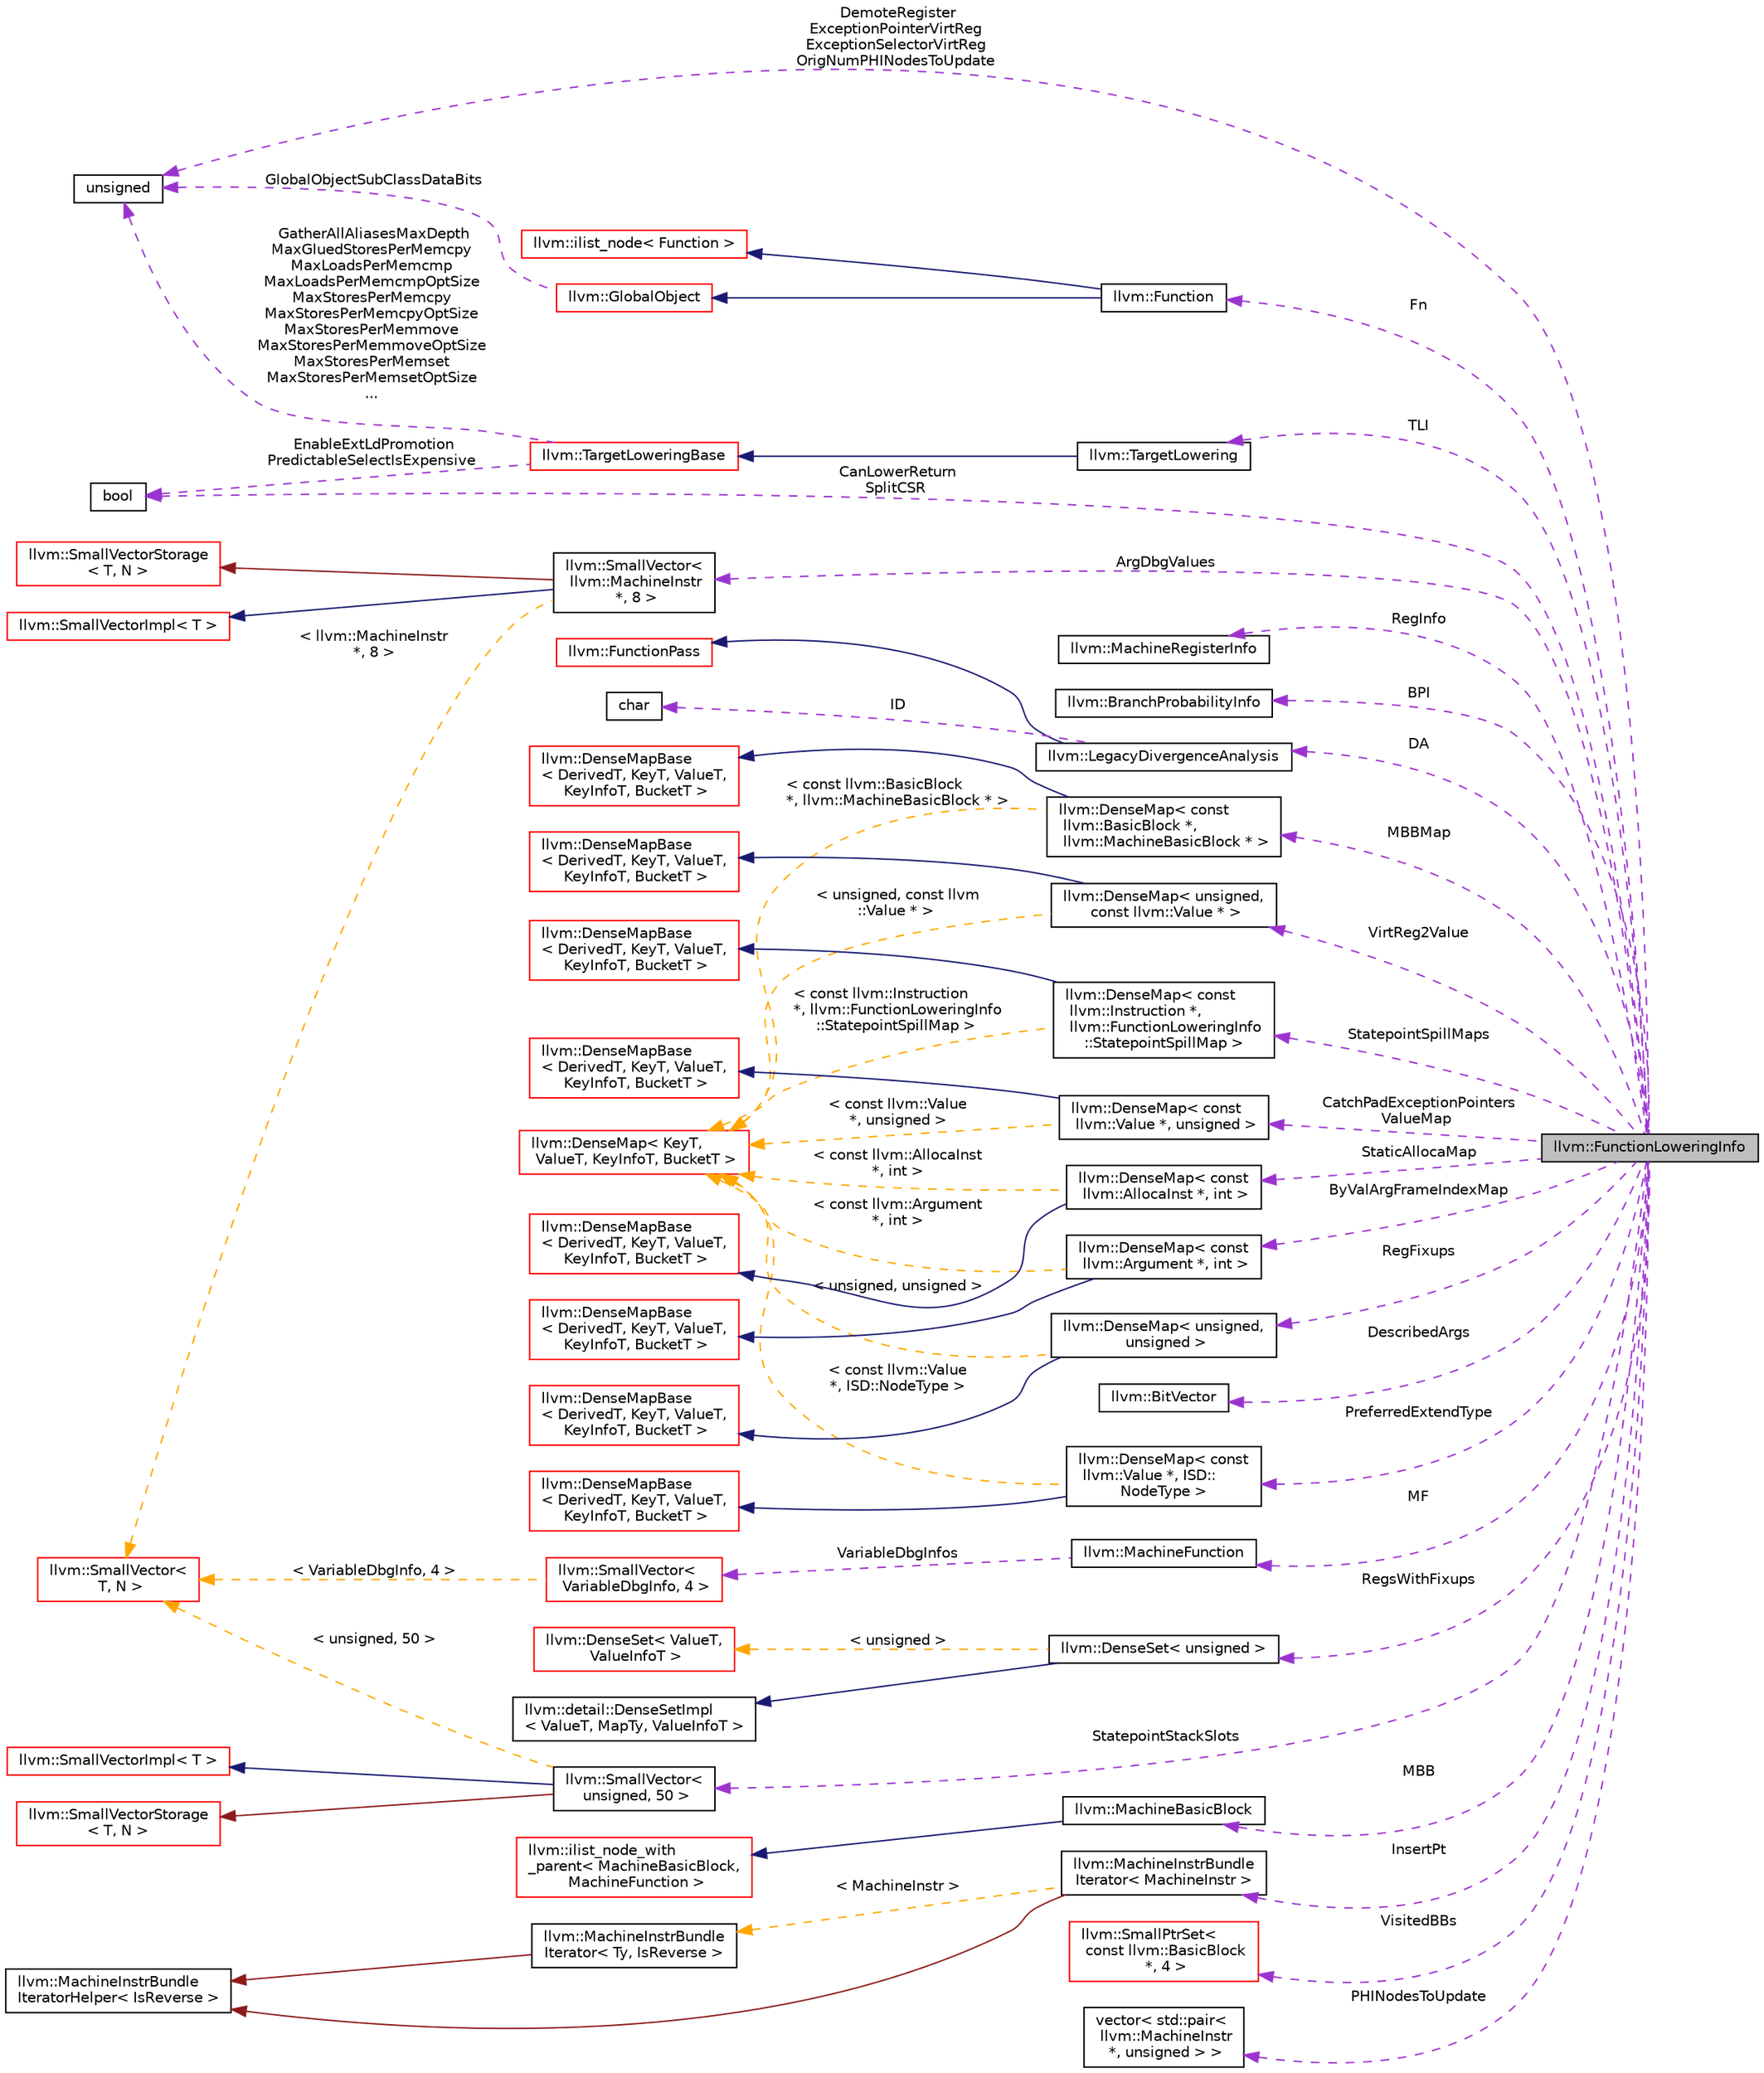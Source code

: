 digraph "llvm::FunctionLoweringInfo"
{
 // LATEX_PDF_SIZE
  bgcolor="transparent";
  edge [fontname="Helvetica",fontsize="10",labelfontname="Helvetica",labelfontsize="10"];
  node [fontname="Helvetica",fontsize="10",shape="box"];
  rankdir="LR";
  Node1 [label="llvm::FunctionLoweringInfo",height=0.2,width=0.4,color="black", fillcolor="grey75", style="filled", fontcolor="black",tooltip="FunctionLoweringInfo - This contains information that is global to a function that is used when lower..."];
  Node2 -> Node1 [dir="back",color="darkorchid3",fontsize="10",style="dashed",label=" Fn" ,fontname="Helvetica"];
  Node2 [label="llvm::Function",height=0.2,width=0.4,color="black",URL="$classllvm_1_1Function.html",tooltip=" "];
  Node3 -> Node2 [dir="back",color="midnightblue",fontsize="10",style="solid",fontname="Helvetica"];
  Node3 [label="llvm::GlobalObject",height=0.2,width=0.4,color="red",URL="$classllvm_1_1GlobalObject.html",tooltip=" "];
  Node8 -> Node3 [dir="back",color="darkorchid3",fontsize="10",style="dashed",label=" GlobalObjectSubClassDataBits" ,fontname="Helvetica"];
  Node8 [label="unsigned",height=0.2,width=0.4,color="black",URL="$classunsigned.html",tooltip=" "];
  Node13 -> Node2 [dir="back",color="midnightblue",fontsize="10",style="solid",fontname="Helvetica"];
  Node13 [label="llvm::ilist_node\< Function \>",height=0.2,width=0.4,color="red",URL="$classllvm_1_1ilist__node.html",tooltip=" "];
  Node19 -> Node1 [dir="back",color="darkorchid3",fontsize="10",style="dashed",label=" MF" ,fontname="Helvetica"];
  Node19 [label="llvm::MachineFunction",height=0.2,width=0.4,color="black",URL="$classllvm_1_1MachineFunction.html",tooltip=" "];
  Node20 -> Node19 [dir="back",color="darkorchid3",fontsize="10",style="dashed",label=" VariableDbgInfos" ,fontname="Helvetica"];
  Node20 [label="llvm::SmallVector\<\l VariableDbgInfo, 4 \>",height=0.2,width=0.4,color="red",URL="$classllvm_1_1SmallVector.html",tooltip=" "];
  Node32 -> Node20 [dir="back",color="orange",fontsize="10",style="dashed",label=" \< VariableDbgInfo, 4 \>" ,fontname="Helvetica"];
  Node32 [label="llvm::SmallVector\<\l T, N \>",height=0.2,width=0.4,color="red",URL="$classllvm_1_1SmallVector.html",tooltip="This is a 'vector' (really, a variable-sized array), optimized for the case when the array is small."];
  Node35 -> Node1 [dir="back",color="darkorchid3",fontsize="10",style="dashed",label=" TLI" ,fontname="Helvetica"];
  Node35 [label="llvm::TargetLowering",height=0.2,width=0.4,color="black",URL="$classllvm_1_1TargetLowering.html",tooltip="This class defines information used to lower LLVM code to legal SelectionDAG operators that the targe..."];
  Node36 -> Node35 [dir="back",color="midnightblue",fontsize="10",style="solid",fontname="Helvetica"];
  Node36 [label="llvm::TargetLoweringBase",height=0.2,width=0.4,color="red",URL="$classllvm_1_1TargetLoweringBase.html",tooltip="This base class for TargetLowering contains the SelectionDAG-independent parts that can be used from ..."];
  Node8 -> Node36 [dir="back",color="darkorchid3",fontsize="10",style="dashed",label=" GatherAllAliasesMaxDepth\nMaxGluedStoresPerMemcpy\nMaxLoadsPerMemcmp\nMaxLoadsPerMemcmpOptSize\nMaxStoresPerMemcpy\nMaxStoresPerMemcpyOptSize\nMaxStoresPerMemmove\nMaxStoresPerMemmoveOptSize\nMaxStoresPerMemset\nMaxStoresPerMemsetOptSize\n..." ,fontname="Helvetica"];
  Node38 -> Node36 [dir="back",color="darkorchid3",fontsize="10",style="dashed",label=" EnableExtLdPromotion\nPredictableSelectIsExpensive" ,fontname="Helvetica"];
  Node38 [label="bool",height=0.2,width=0.4,color="black",URL="$classbool.html",tooltip=" "];
  Node39 -> Node1 [dir="back",color="darkorchid3",fontsize="10",style="dashed",label=" RegInfo" ,fontname="Helvetica"];
  Node39 [label="llvm::MachineRegisterInfo",height=0.2,width=0.4,color="black",URL="$classllvm_1_1MachineRegisterInfo.html",tooltip="MachineRegisterInfo - Keep track of information for virtual and physical registers,..."];
  Node40 -> Node1 [dir="back",color="darkorchid3",fontsize="10",style="dashed",label=" BPI" ,fontname="Helvetica"];
  Node40 [label="llvm::BranchProbabilityInfo",height=0.2,width=0.4,color="black",URL="$classllvm_1_1BranchProbabilityInfo.html",tooltip="Analysis providing branch probability information."];
  Node41 -> Node1 [dir="back",color="darkorchid3",fontsize="10",style="dashed",label=" DA" ,fontname="Helvetica"];
  Node41 [label="llvm::LegacyDivergenceAnalysis",height=0.2,width=0.4,color="black",URL="$classllvm_1_1LegacyDivergenceAnalysis.html",tooltip=" "];
  Node42 -> Node41 [dir="back",color="midnightblue",fontsize="10",style="solid",fontname="Helvetica"];
  Node42 [label="llvm::FunctionPass",height=0.2,width=0.4,color="red",URL="$classllvm_1_1FunctionPass.html",tooltip="FunctionPass class - This class is used to implement most global optimizations."];
  Node29 -> Node41 [dir="back",color="darkorchid3",fontsize="10",style="dashed",label=" ID" ,fontname="Helvetica"];
  Node29 [label="char",height=0.2,width=0.4,color="black",URL="$classchar.html",tooltip=" "];
  Node38 -> Node1 [dir="back",color="darkorchid3",fontsize="10",style="dashed",label=" CanLowerReturn\nSplitCSR" ,fontname="Helvetica"];
  Node8 -> Node1 [dir="back",color="darkorchid3",fontsize="10",style="dashed",label=" DemoteRegister\nExceptionPointerVirtReg\nExceptionSelectorVirtReg\nOrigNumPHINodesToUpdate" ,fontname="Helvetica"];
  Node44 -> Node1 [dir="back",color="darkorchid3",fontsize="10",style="dashed",label=" MBBMap" ,fontname="Helvetica"];
  Node44 [label="llvm::DenseMap\< const\l llvm::BasicBlock *,\l llvm::MachineBasicBlock * \>",height=0.2,width=0.4,color="black",URL="$classllvm_1_1DenseMap.html",tooltip=" "];
  Node45 -> Node44 [dir="back",color="midnightblue",fontsize="10",style="solid",fontname="Helvetica"];
  Node45 [label="llvm::DenseMapBase\l\< DerivedT, KeyT, ValueT,\l KeyInfoT, BucketT \>",height=0.2,width=0.4,color="red",URL="$classllvm_1_1DenseMapBase.html",tooltip=" "];
  Node47 -> Node44 [dir="back",color="orange",fontsize="10",style="dashed",label=" \< const llvm::BasicBlock\l *, llvm::MachineBasicBlock * \>" ,fontname="Helvetica"];
  Node47 [label="llvm::DenseMap\< KeyT,\l ValueT, KeyInfoT, BucketT \>",height=0.2,width=0.4,color="red",URL="$classllvm_1_1DenseMap.html",tooltip=" "];
  Node49 -> Node1 [dir="back",color="darkorchid3",fontsize="10",style="dashed",label=" CatchPadExceptionPointers\nValueMap" ,fontname="Helvetica"];
  Node49 [label="llvm::DenseMap\< const\l llvm::Value *, unsigned \>",height=0.2,width=0.4,color="black",URL="$classllvm_1_1DenseMap.html",tooltip=" "];
  Node50 -> Node49 [dir="back",color="midnightblue",fontsize="10",style="solid",fontname="Helvetica"];
  Node50 [label="llvm::DenseMapBase\l\< DerivedT, KeyT, ValueT,\l KeyInfoT, BucketT \>",height=0.2,width=0.4,color="red",URL="$classllvm_1_1DenseMapBase.html",tooltip=" "];
  Node47 -> Node49 [dir="back",color="orange",fontsize="10",style="dashed",label=" \< const llvm::Value\l *, unsigned \>" ,fontname="Helvetica"];
  Node51 -> Node1 [dir="back",color="darkorchid3",fontsize="10",style="dashed",label=" VirtReg2Value" ,fontname="Helvetica"];
  Node51 [label="llvm::DenseMap\< unsigned,\l const llvm::Value * \>",height=0.2,width=0.4,color="black",URL="$classllvm_1_1DenseMap.html",tooltip=" "];
  Node52 -> Node51 [dir="back",color="midnightblue",fontsize="10",style="solid",fontname="Helvetica"];
  Node52 [label="llvm::DenseMapBase\l\< DerivedT, KeyT, ValueT,\l KeyInfoT, BucketT \>",height=0.2,width=0.4,color="red",URL="$classllvm_1_1DenseMapBase.html",tooltip=" "];
  Node47 -> Node51 [dir="back",color="orange",fontsize="10",style="dashed",label=" \< unsigned, const llvm\l::Value * \>" ,fontname="Helvetica"];
  Node53 -> Node1 [dir="back",color="darkorchid3",fontsize="10",style="dashed",label=" StatepointSpillMaps" ,fontname="Helvetica"];
  Node53 [label="llvm::DenseMap\< const\l llvm::Instruction *,\l llvm::FunctionLoweringInfo\l::StatepointSpillMap \>",height=0.2,width=0.4,color="black",URL="$classllvm_1_1DenseMap.html",tooltip=" "];
  Node54 -> Node53 [dir="back",color="midnightblue",fontsize="10",style="solid",fontname="Helvetica"];
  Node54 [label="llvm::DenseMapBase\l\< DerivedT, KeyT, ValueT,\l KeyInfoT, BucketT \>",height=0.2,width=0.4,color="red",URL="$classllvm_1_1DenseMapBase.html",tooltip=" "];
  Node47 -> Node53 [dir="back",color="orange",fontsize="10",style="dashed",label=" \< const llvm::Instruction\l *, llvm::FunctionLoweringInfo\l::StatepointSpillMap \>" ,fontname="Helvetica"];
  Node55 -> Node1 [dir="back",color="darkorchid3",fontsize="10",style="dashed",label=" StaticAllocaMap" ,fontname="Helvetica"];
  Node55 [label="llvm::DenseMap\< const\l llvm::AllocaInst *, int \>",height=0.2,width=0.4,color="black",URL="$classllvm_1_1DenseMap.html",tooltip=" "];
  Node56 -> Node55 [dir="back",color="midnightblue",fontsize="10",style="solid",fontname="Helvetica"];
  Node56 [label="llvm::DenseMapBase\l\< DerivedT, KeyT, ValueT,\l KeyInfoT, BucketT \>",height=0.2,width=0.4,color="red",URL="$classllvm_1_1DenseMapBase.html",tooltip=" "];
  Node47 -> Node55 [dir="back",color="orange",fontsize="10",style="dashed",label=" \< const llvm::AllocaInst\l *, int \>" ,fontname="Helvetica"];
  Node57 -> Node1 [dir="back",color="darkorchid3",fontsize="10",style="dashed",label=" ByValArgFrameIndexMap" ,fontname="Helvetica"];
  Node57 [label="llvm::DenseMap\< const\l llvm::Argument *, int \>",height=0.2,width=0.4,color="black",URL="$classllvm_1_1DenseMap.html",tooltip=" "];
  Node58 -> Node57 [dir="back",color="midnightblue",fontsize="10",style="solid",fontname="Helvetica"];
  Node58 [label="llvm::DenseMapBase\l\< DerivedT, KeyT, ValueT,\l KeyInfoT, BucketT \>",height=0.2,width=0.4,color="red",URL="$classllvm_1_1DenseMapBase.html",tooltip=" "];
  Node47 -> Node57 [dir="back",color="orange",fontsize="10",style="dashed",label=" \< const llvm::Argument\l *, int \>" ,fontname="Helvetica"];
  Node59 -> Node1 [dir="back",color="darkorchid3",fontsize="10",style="dashed",label=" ArgDbgValues" ,fontname="Helvetica"];
  Node59 [label="llvm::SmallVector\<\l llvm::MachineInstr\l *, 8 \>",height=0.2,width=0.4,color="black",URL="$classllvm_1_1SmallVector.html",tooltip=" "];
  Node60 -> Node59 [dir="back",color="midnightblue",fontsize="10",style="solid",fontname="Helvetica"];
  Node60 [label="llvm::SmallVectorImpl\< T \>",height=0.2,width=0.4,color="red",URL="$classllvm_1_1SmallVectorImpl.html",tooltip="This class consists of common code factored out of the SmallVector class to reduce code duplication b..."];
  Node61 -> Node59 [dir="back",color="firebrick4",fontsize="10",style="solid",fontname="Helvetica"];
  Node61 [label="llvm::SmallVectorStorage\l\< T, N \>",height=0.2,width=0.4,color="red",URL="$structllvm_1_1SmallVectorStorage.html",tooltip="Storage for the SmallVector elements."];
  Node32 -> Node59 [dir="back",color="orange",fontsize="10",style="dashed",label=" \< llvm::MachineInstr\l *, 8 \>" ,fontname="Helvetica"];
  Node62 -> Node1 [dir="back",color="darkorchid3",fontsize="10",style="dashed",label=" DescribedArgs" ,fontname="Helvetica"];
  Node62 [label="llvm::BitVector",height=0.2,width=0.4,color="black",URL="$classllvm_1_1BitVector.html",tooltip=" "];
  Node63 -> Node1 [dir="back",color="darkorchid3",fontsize="10",style="dashed",label=" RegFixups" ,fontname="Helvetica"];
  Node63 [label="llvm::DenseMap\< unsigned,\l unsigned \>",height=0.2,width=0.4,color="black",URL="$classllvm_1_1DenseMap.html",tooltip=" "];
  Node64 -> Node63 [dir="back",color="midnightblue",fontsize="10",style="solid",fontname="Helvetica"];
  Node64 [label="llvm::DenseMapBase\l\< DerivedT, KeyT, ValueT,\l KeyInfoT, BucketT \>",height=0.2,width=0.4,color="red",URL="$classllvm_1_1DenseMapBase.html",tooltip=" "];
  Node47 -> Node63 [dir="back",color="orange",fontsize="10",style="dashed",label=" \< unsigned, unsigned \>" ,fontname="Helvetica"];
  Node65 -> Node1 [dir="back",color="darkorchid3",fontsize="10",style="dashed",label=" RegsWithFixups" ,fontname="Helvetica"];
  Node65 [label="llvm::DenseSet\< unsigned \>",height=0.2,width=0.4,color="black",URL="$classllvm_1_1DenseSet.html",tooltip=" "];
  Node66 -> Node65 [dir="back",color="midnightblue",fontsize="10",style="solid",fontname="Helvetica"];
  Node66 [label="llvm::detail::DenseSetImpl\l\< ValueT, MapTy, ValueInfoT \>",height=0.2,width=0.4,color="black",URL="$classllvm_1_1detail_1_1DenseSetImpl.html",tooltip="Base class for DenseSet and DenseSmallSet."];
  Node67 -> Node65 [dir="back",color="orange",fontsize="10",style="dashed",label=" \< unsigned \>" ,fontname="Helvetica"];
  Node67 [label="llvm::DenseSet\< ValueT,\l ValueInfoT \>",height=0.2,width=0.4,color="red",URL="$classllvm_1_1DenseSet.html",tooltip="Implements a dense probed hash-table based set."];
  Node69 -> Node1 [dir="back",color="darkorchid3",fontsize="10",style="dashed",label=" StatepointStackSlots" ,fontname="Helvetica"];
  Node69 [label="llvm::SmallVector\<\l unsigned, 50 \>",height=0.2,width=0.4,color="black",URL="$classllvm_1_1SmallVector.html",tooltip=" "];
  Node70 -> Node69 [dir="back",color="midnightblue",fontsize="10",style="solid",fontname="Helvetica"];
  Node70 [label="llvm::SmallVectorImpl\< T \>",height=0.2,width=0.4,color="red",URL="$classllvm_1_1SmallVectorImpl.html",tooltip="This class consists of common code factored out of the SmallVector class to reduce code duplication b..."];
  Node71 -> Node69 [dir="back",color="firebrick4",fontsize="10",style="solid",fontname="Helvetica"];
  Node71 [label="llvm::SmallVectorStorage\l\< T, N \>",height=0.2,width=0.4,color="red",URL="$structllvm_1_1SmallVectorStorage.html",tooltip="Storage for the SmallVector elements."];
  Node32 -> Node69 [dir="back",color="orange",fontsize="10",style="dashed",label=" \< unsigned, 50 \>" ,fontname="Helvetica"];
  Node72 -> Node1 [dir="back",color="darkorchid3",fontsize="10",style="dashed",label=" MBB" ,fontname="Helvetica"];
  Node72 [label="llvm::MachineBasicBlock",height=0.2,width=0.4,color="black",URL="$classllvm_1_1MachineBasicBlock.html",tooltip=" "];
  Node73 -> Node72 [dir="back",color="midnightblue",fontsize="10",style="solid",fontname="Helvetica"];
  Node73 [label="llvm::ilist_node_with\l_parent\< MachineBasicBlock,\l MachineFunction \>",height=0.2,width=0.4,color="red",URL="$classllvm_1_1ilist__node__with__parent.html",tooltip=" "];
  Node78 -> Node1 [dir="back",color="darkorchid3",fontsize="10",style="dashed",label=" InsertPt" ,fontname="Helvetica"];
  Node78 [label="llvm::MachineInstrBundle\lIterator\< MachineInstr \>",height=0.2,width=0.4,color="black",URL="$classllvm_1_1MachineInstrBundleIterator.html",tooltip=" "];
  Node79 -> Node78 [dir="back",color="firebrick4",fontsize="10",style="solid",fontname="Helvetica"];
  Node79 [label="llvm::MachineInstrBundle\lIteratorHelper\< IsReverse \>",height=0.2,width=0.4,color="black",URL="$structllvm_1_1MachineInstrBundleIteratorHelper.html",tooltip=" "];
  Node80 -> Node78 [dir="back",color="orange",fontsize="10",style="dashed",label=" \< MachineInstr \>" ,fontname="Helvetica"];
  Node80 [label="llvm::MachineInstrBundle\lIterator\< Ty, IsReverse \>",height=0.2,width=0.4,color="black",URL="$classllvm_1_1MachineInstrBundleIterator.html",tooltip="MachineBasicBlock iterator that automatically skips over MIs that are inside bundles (i...."];
  Node79 -> Node80 [dir="back",color="firebrick4",fontsize="10",style="solid",fontname="Helvetica"];
  Node81 -> Node1 [dir="back",color="darkorchid3",fontsize="10",style="dashed",label=" PreferredExtendType" ,fontname="Helvetica"];
  Node81 [label="llvm::DenseMap\< const\l llvm::Value *, ISD::\lNodeType \>",height=0.2,width=0.4,color="black",URL="$classllvm_1_1DenseMap.html",tooltip=" "];
  Node82 -> Node81 [dir="back",color="midnightblue",fontsize="10",style="solid",fontname="Helvetica"];
  Node82 [label="llvm::DenseMapBase\l\< DerivedT, KeyT, ValueT,\l KeyInfoT, BucketT \>",height=0.2,width=0.4,color="red",URL="$classllvm_1_1DenseMapBase.html",tooltip=" "];
  Node47 -> Node81 [dir="back",color="orange",fontsize="10",style="dashed",label=" \< const llvm::Value\l *, ISD::NodeType \>" ,fontname="Helvetica"];
  Node83 -> Node1 [dir="back",color="darkorchid3",fontsize="10",style="dashed",label=" VisitedBBs" ,fontname="Helvetica"];
  Node83 [label="llvm::SmallPtrSet\<\l const llvm::BasicBlock\l *, 4 \>",height=0.2,width=0.4,color="red",URL="$classllvm_1_1SmallPtrSet.html",tooltip=" "];
  Node89 -> Node1 [dir="back",color="darkorchid3",fontsize="10",style="dashed",label=" PHINodesToUpdate" ,fontname="Helvetica"];
  Node89 [label="vector\< std::pair\<\l llvm::MachineInstr\l *, unsigned \> \>",height=0.2,width=0.4,color="black",tooltip=" "];
}
